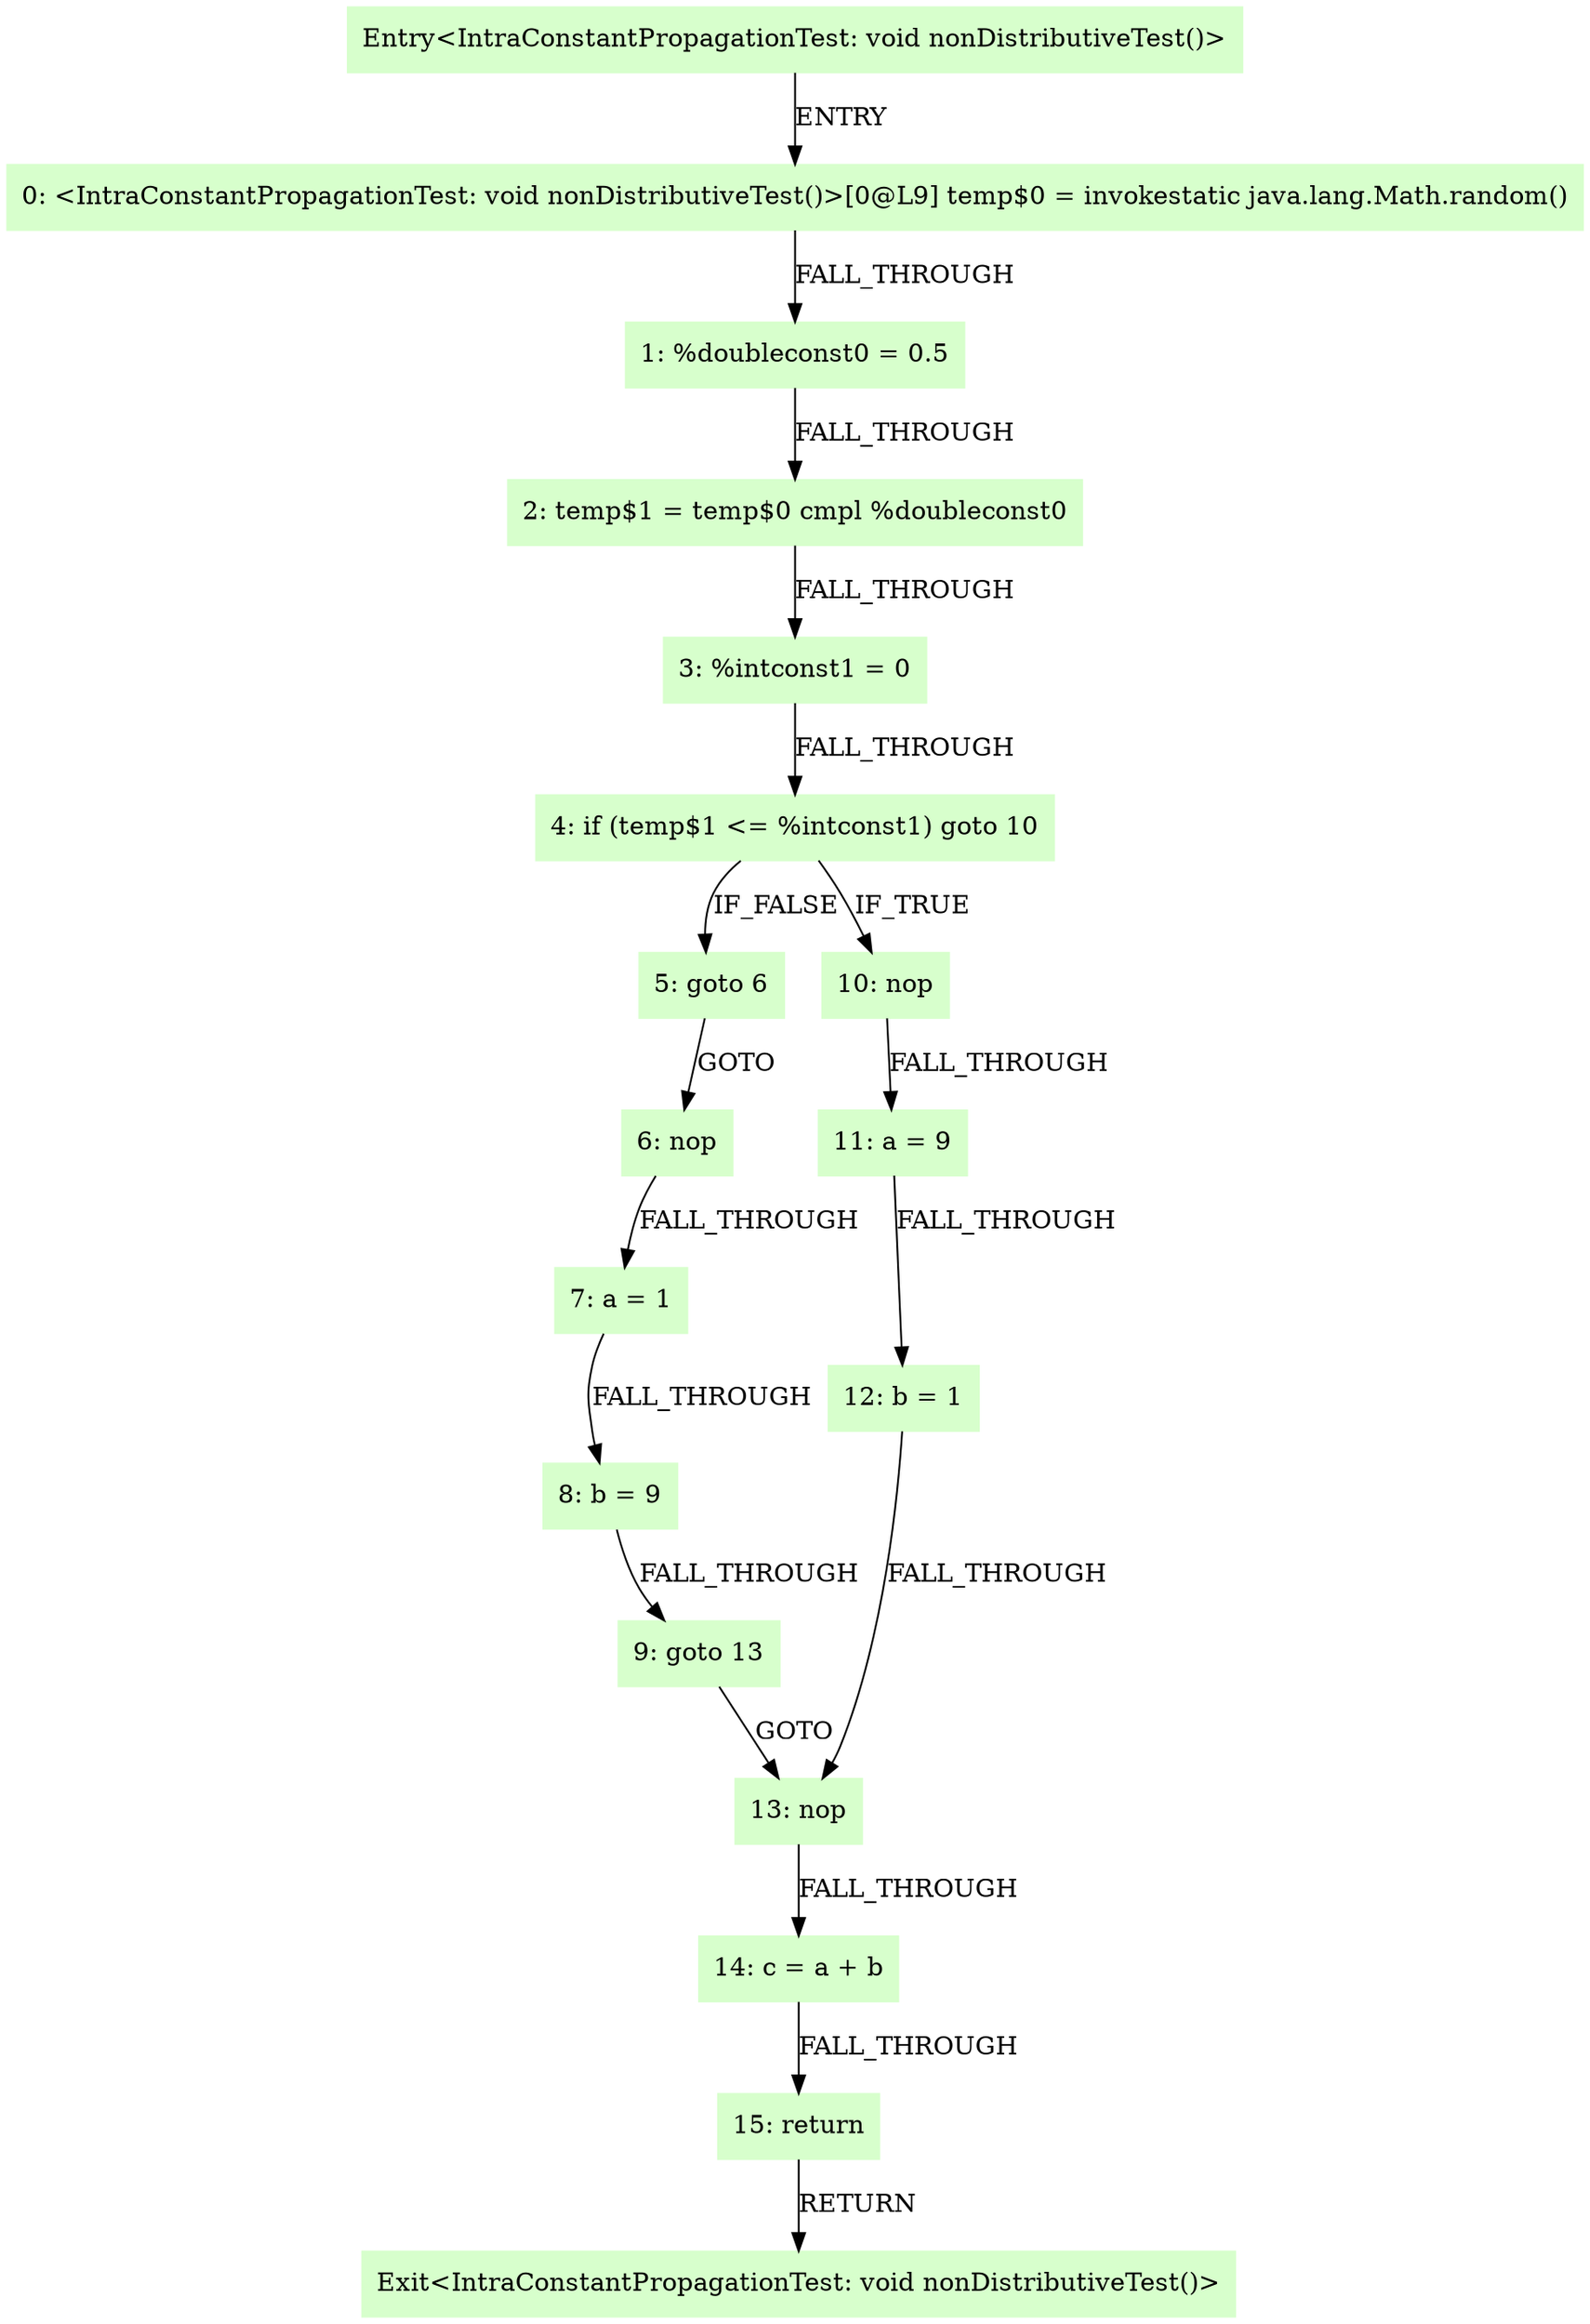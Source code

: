 digraph G {
  node [shape=box,color=".3 .2 1.0",style=filled,];
  "0" [label="Entry<IntraConstantPropagationTest: void nonDistributiveTest()>",];
  "1" [label="0: <IntraConstantPropagationTest: void nonDistributiveTest()>[0@L9] temp$0 = invokestatic java.lang.Math.random()",];
  "2" [label="1: %doubleconst0 = 0.5",];
  "3" [label="2: temp$1 = temp$0 cmpl %doubleconst0",];
  "4" [label="3: %intconst1 = 0",];
  "5" [label="4: if (temp$1 <= %intconst1) goto 10",];
  "6" [label="5: goto 6",];
  "7" [label="6: nop",];
  "8" [label="7: a = 1",];
  "9" [label="8: b = 9",];
  "10" [label="9: goto 13",];
  "11" [label="10: nop",];
  "12" [label="11: a = 9",];
  "13" [label="12: b = 1",];
  "14" [label="13: nop",];
  "15" [label="14: c = a + b",];
  "16" [label="15: return",];
  "17" [label="Exit<IntraConstantPropagationTest: void nonDistributiveTest()>",];
  "0" -> "1" [label="ENTRY",];
  "1" -> "2" [label="FALL_THROUGH",];
  "2" -> "3" [label="FALL_THROUGH",];
  "3" -> "4" [label="FALL_THROUGH",];
  "4" -> "5" [label="FALL_THROUGH",];
  "5" -> "11" [label="IF_TRUE",];
  "5" -> "6" [label="IF_FALSE",];
  "6" -> "7" [label="GOTO",];
  "7" -> "8" [label="FALL_THROUGH",];
  "8" -> "9" [label="FALL_THROUGH",];
  "9" -> "10" [label="FALL_THROUGH",];
  "10" -> "14" [label="GOTO",];
  "11" -> "12" [label="FALL_THROUGH",];
  "12" -> "13" [label="FALL_THROUGH",];
  "13" -> "14" [label="FALL_THROUGH",];
  "14" -> "15" [label="FALL_THROUGH",];
  "15" -> "16" [label="FALL_THROUGH",];
  "16" -> "17" [label="RETURN",];
}
